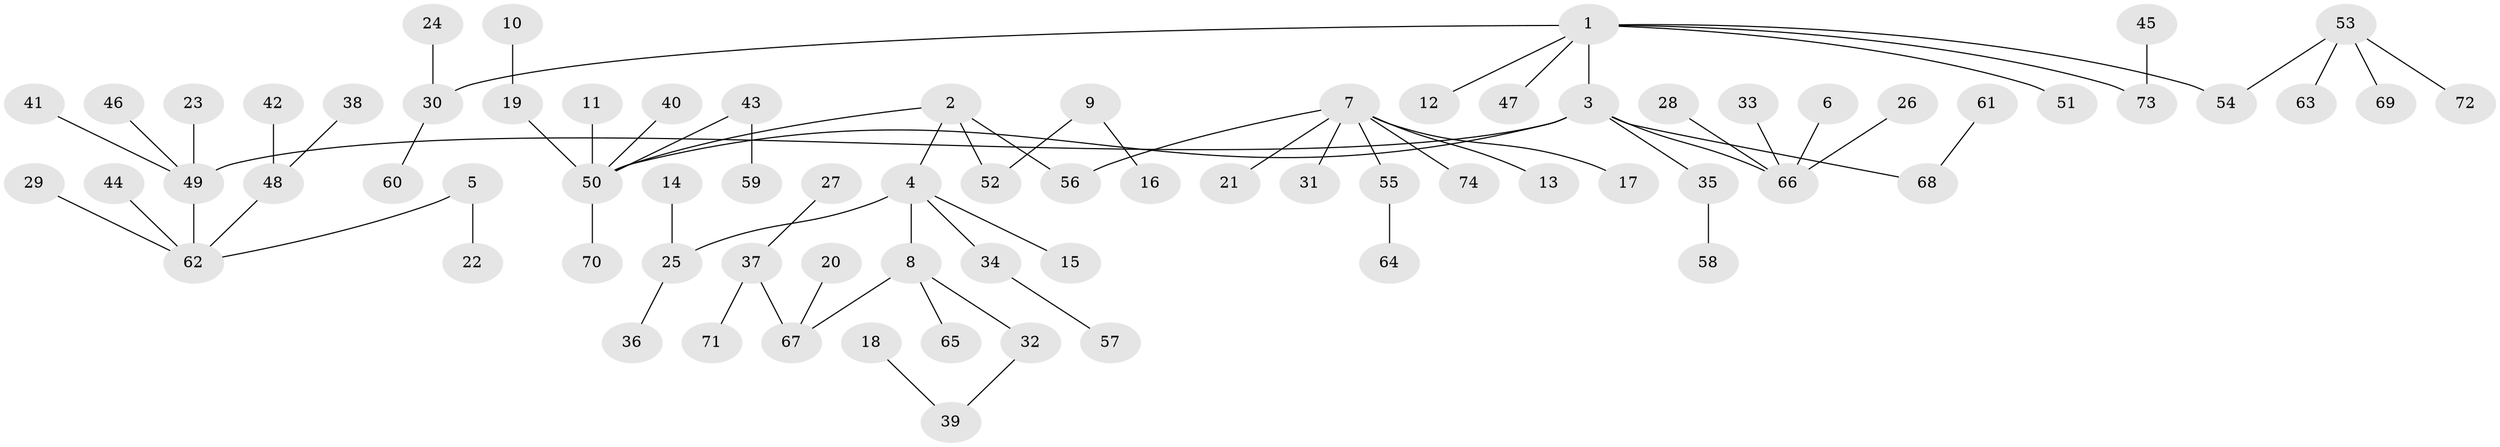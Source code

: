 // original degree distribution, {5: 0.04054054054054054, 4: 0.0945945945945946, 9: 0.006756756756756757, 3: 0.10810810810810811, 6: 0.006756756756756757, 2: 0.23648648648648649, 1: 0.5067567567567568}
// Generated by graph-tools (version 1.1) at 2025/50/03/09/25 03:50:22]
// undirected, 74 vertices, 73 edges
graph export_dot {
graph [start="1"]
  node [color=gray90,style=filled];
  1;
  2;
  3;
  4;
  5;
  6;
  7;
  8;
  9;
  10;
  11;
  12;
  13;
  14;
  15;
  16;
  17;
  18;
  19;
  20;
  21;
  22;
  23;
  24;
  25;
  26;
  27;
  28;
  29;
  30;
  31;
  32;
  33;
  34;
  35;
  36;
  37;
  38;
  39;
  40;
  41;
  42;
  43;
  44;
  45;
  46;
  47;
  48;
  49;
  50;
  51;
  52;
  53;
  54;
  55;
  56;
  57;
  58;
  59;
  60;
  61;
  62;
  63;
  64;
  65;
  66;
  67;
  68;
  69;
  70;
  71;
  72;
  73;
  74;
  1 -- 3 [weight=1.0];
  1 -- 12 [weight=1.0];
  1 -- 30 [weight=1.0];
  1 -- 47 [weight=1.0];
  1 -- 51 [weight=1.0];
  1 -- 54 [weight=1.0];
  1 -- 73 [weight=1.0];
  2 -- 4 [weight=1.0];
  2 -- 50 [weight=1.0];
  2 -- 52 [weight=1.0];
  2 -- 56 [weight=1.0];
  3 -- 35 [weight=1.0];
  3 -- 49 [weight=1.0];
  3 -- 50 [weight=1.0];
  3 -- 66 [weight=1.0];
  3 -- 68 [weight=1.0];
  4 -- 8 [weight=1.0];
  4 -- 15 [weight=1.0];
  4 -- 25 [weight=1.0];
  4 -- 34 [weight=1.0];
  5 -- 22 [weight=1.0];
  5 -- 62 [weight=1.0];
  6 -- 66 [weight=1.0];
  7 -- 13 [weight=1.0];
  7 -- 17 [weight=1.0];
  7 -- 21 [weight=1.0];
  7 -- 31 [weight=1.0];
  7 -- 55 [weight=1.0];
  7 -- 56 [weight=1.0];
  7 -- 74 [weight=1.0];
  8 -- 32 [weight=1.0];
  8 -- 65 [weight=1.0];
  8 -- 67 [weight=1.0];
  9 -- 16 [weight=1.0];
  9 -- 52 [weight=1.0];
  10 -- 19 [weight=1.0];
  11 -- 50 [weight=1.0];
  14 -- 25 [weight=1.0];
  18 -- 39 [weight=1.0];
  19 -- 50 [weight=1.0];
  20 -- 67 [weight=1.0];
  23 -- 49 [weight=1.0];
  24 -- 30 [weight=1.0];
  25 -- 36 [weight=1.0];
  26 -- 66 [weight=1.0];
  27 -- 37 [weight=1.0];
  28 -- 66 [weight=1.0];
  29 -- 62 [weight=1.0];
  30 -- 60 [weight=1.0];
  32 -- 39 [weight=1.0];
  33 -- 66 [weight=1.0];
  34 -- 57 [weight=1.0];
  35 -- 58 [weight=1.0];
  37 -- 67 [weight=1.0];
  37 -- 71 [weight=1.0];
  38 -- 48 [weight=1.0];
  40 -- 50 [weight=1.0];
  41 -- 49 [weight=1.0];
  42 -- 48 [weight=1.0];
  43 -- 50 [weight=1.0];
  43 -- 59 [weight=1.0];
  44 -- 62 [weight=1.0];
  45 -- 73 [weight=1.0];
  46 -- 49 [weight=1.0];
  48 -- 62 [weight=1.0];
  49 -- 62 [weight=1.0];
  50 -- 70 [weight=1.0];
  53 -- 54 [weight=1.0];
  53 -- 63 [weight=1.0];
  53 -- 69 [weight=1.0];
  53 -- 72 [weight=1.0];
  55 -- 64 [weight=1.0];
  61 -- 68 [weight=1.0];
}
